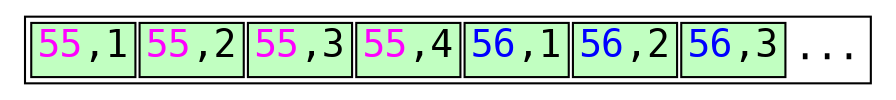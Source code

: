 // Example B-Tree graph
//
// Breadth-first order
//
// Start from root, go left to right
//
// Workflow:
//
// $ dot -T svg btree.dot -o btree.svg;

digraph nbtree {
graph [fontname = "monospace"];
node [shape = none,height=.1,fontname = "monospace",fontsize=18];
// Level 0 (leaf level)
leafnode_1[ label=<<table>
                    <tr>
                        <td bgcolor='darkseagreen1' port="t2"><font color="magenta">55</font>,1</td>
                        <td bgcolor='darkseagreen1' port="t3"><font color="magenta">55</font>,2</td>
                        <td bgcolor='darkseagreen1' port="t4"><font color="magenta">55</font>,3</td>
                        <td bgcolor='darkseagreen1' port="t5"><font color="magenta">55</font>,4</td>
                        <!-- <td align="center" border="0" bgcolor='white' port="t6">&#9986;</td> -->
                        <td bgcolor='darkseagreen1' port="t7"><font color="blue">56</font>,1</td>
                        <td bgcolor='darkseagreen1' port="t8"><font color="blue">56</font>,2</td>
                        <td bgcolor='darkseagreen1' port="t9"><font color="blue">56</font>,3</td>
                        <td border="0" bgcolor='white' port="t10">...</td>
                    </tr>
                </table>
               >
        ];
//Force alignment from root to internal to leaf levels:
//edge[style=invis];
//"rootnode":d1 -> "leafnode_2":t2
}
